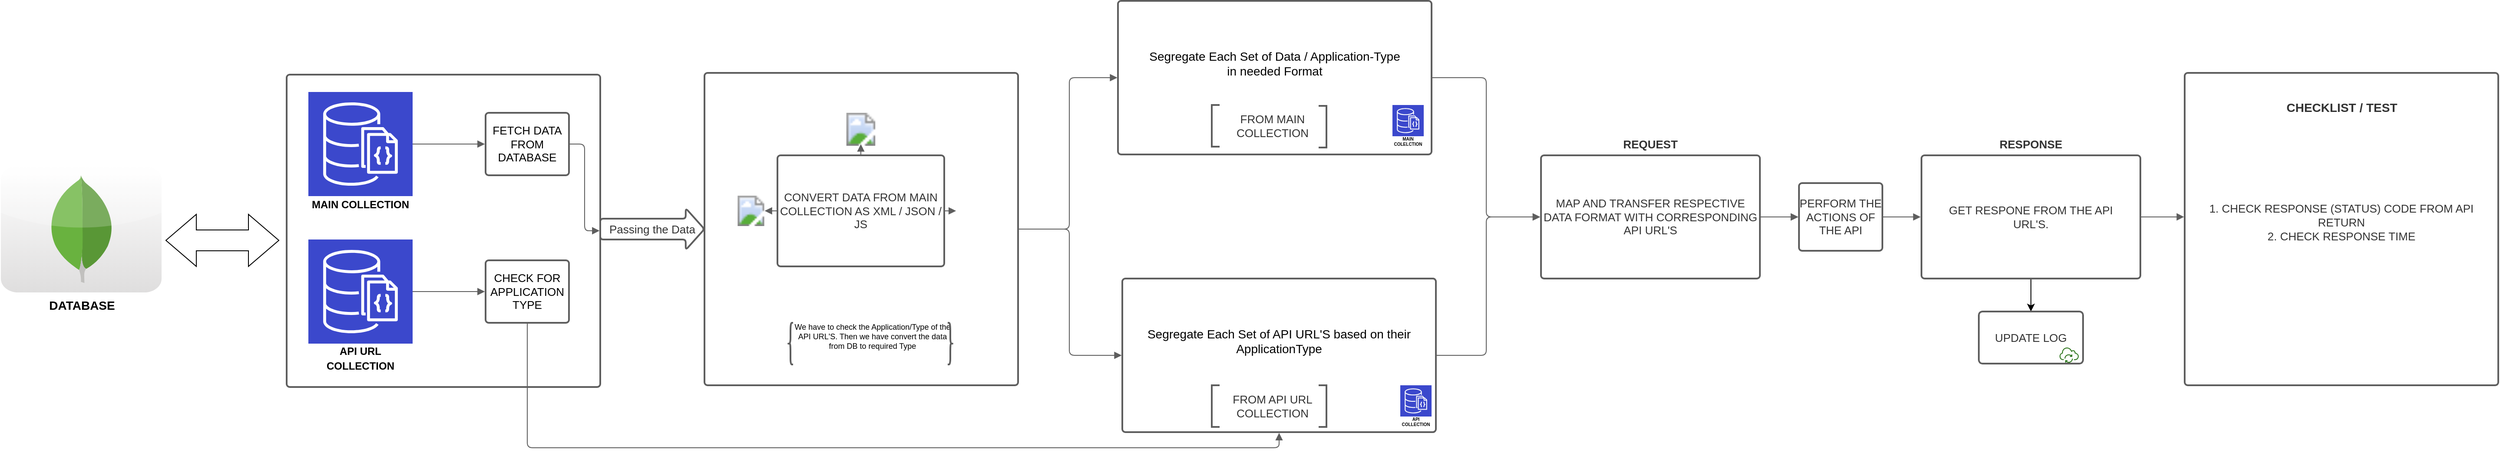 <mxfile version="13.9.3" type="github">
  <diagram id="Ca3qFjEWccOTUX_GJ6TU" name="Page-1">
    <mxGraphModel dx="5804" dy="1763" grid="1" gridSize="10" guides="1" tooltips="1" connect="1" arrows="1" fold="1" page="1" pageScale="1" pageWidth="827" pageHeight="1169" math="0" shadow="0">
      <root>
        <mxCell id="0" />
        <mxCell id="1" parent="0" />
        <UserObject label="REQUEST" lucidchartObjectId="zR-M691XhZlv" id="4iIl--aW3Kxm2YLaarUe-386">
          <mxCell style="html=1;overflow=block;whiteSpace=wrap;strokeColor=none;fillColor=none;whiteSpace=wrap;fontSize=13;fontColor=#333333;fontStyle=1;spacing=0;strokeOpacity=100;rounded=1;absoluteArcSize=1;arcSize=7;strokeWidth=2;" parent="1" vertex="1" zOrder="0">
            <mxGeometry x="487" y="374" width="144" height="36" as="geometry" />
          </mxCell>
        </UserObject>
        <UserObject label="&lt;font style=&quot;font-size: 12px&quot;&gt;MAIN COLLECTION&lt;/font&gt;" lucidchartObjectId="Q.YMlGvrfznx" id="4iIl--aW3Kxm2YLaarUe-387">
          <mxCell style="html=1;overflow=block;whiteSpace=wrap;shape=mxgraph.aws4.resourceIcon;resIcon=mxgraph.aws4.documentdb_with_mongodb_compatibility;verticalLabelPosition=bottom;align=center;verticalAlign=top;strokeColor=#ffffff;whiteSpace=wrap;fontSize=15;fontColor=#000000;fontStyle=1;spacing=0;strokeOpacity=100;rounded=1;absoluteArcSize=1;arcSize=7;fillColor=#3b48cc;strokeWidth=2;" parent="1" vertex="1" zOrder="1">
            <mxGeometry x="-986" y="332" width="120" height="120" as="geometry" />
          </mxCell>
        </UserObject>
        <UserObject label="" lucidchartObjectId="tnZMXTh0txy4" id="4iIl--aW3Kxm2YLaarUe-388">
          <mxCell style="html=1;jettySize=18;whiteSpace=wrap;fontSize=11;strokeColor=#5E5E5E;rounded=1;arcSize=12;edgeStyle=orthogonalEdgeStyle;startArrow=none;;endArrow=block;endFill=1;;exitX=1;exitY=0.5;exitPerimeter=0;entryX=-0.009;entryY=0.5;entryPerimeter=0;" parent="1" source="4iIl--aW3Kxm2YLaarUe-387" target="4iIl--aW3Kxm2YLaarUe-389" edge="1">
            <mxGeometry width="100" height="100" relative="1" as="geometry">
              <Array as="points" />
            </mxGeometry>
          </mxCell>
        </UserObject>
        <UserObject label="FETCH DATA FROM DATABASE" lucidchartObjectId="upZMdfviS44m" id="4iIl--aW3Kxm2YLaarUe-389">
          <mxCell style="html=1;overflow=block;whiteSpace=wrap;;whiteSpace=wrap;fontSize=13;fontColor=#000000;spacing=7;strokeColor=#5e5e5e;strokeOpacity=100;rounded=1;absoluteArcSize=1;arcSize=7;strokeWidth=2;" parent="1" vertex="1" zOrder="3">
            <mxGeometry x="-782" y="356" width="96" height="72" as="geometry" />
          </mxCell>
        </UserObject>
        <UserObject label="" lucidchartObjectId="xuZM8lFK8NhB" id="4iIl--aW3Kxm2YLaarUe-390">
          <mxCell style="html=1;overflow=block;whiteSpace=wrap;;whiteSpace=wrap;fontSize=11;spacing=3;strokeColor=#5e5e5e;strokeOpacity=100;fillOpacity=0;rounded=1;absoluteArcSize=1;arcSize=7;fillColor=#000000;strokeWidth=2;" parent="1" vertex="1" zOrder="4">
            <mxGeometry x="-1011" y="312" width="361" height="360" as="geometry" />
          </mxCell>
        </UserObject>
        <UserObject label="" lucidchartObjectId="_wZMxu1qryZq" id="4iIl--aW3Kxm2YLaarUe-391">
          <mxCell style="html=1;overflow=block;whiteSpace=wrap;;whiteSpace=wrap;fontSize=11;spacing=3;strokeColor=#5e5e5e;strokeOpacity=100;fillOpacity=0;rounded=1;absoluteArcSize=1;arcSize=7;fillColor=#000000;strokeWidth=2;" parent="1" vertex="1" zOrder="5">
            <mxGeometry x="-530" y="310" width="361" height="360" as="geometry" />
          </mxCell>
        </UserObject>
        <mxCell id="4iIl--aW3Kxm2YLaarUe-392" value="Passing the Data" style="shape=singleArrow;arrowWidth=0.5;arrowSize=0.18;whiteSpace=wrap;fontSize=13;fontColor=#333333;spacing=3;strokeColor=#5e5e5e;strokeOpacity=100;rounded=1;absoluteArcSize=1;arcSize=7;strokeWidth=2;html=1;" parent="1" vertex="1" zOrder="6">
          <mxGeometry x="-650" y="466" width="120" height="48" as="geometry" />
        </mxCell>
        <UserObject label="CONVERT DATA FROM MAIN COLLECTION AS XML / JSON / JS" lucidchartObjectId="ABZM8dNAdG1I" id="4iIl--aW3Kxm2YLaarUe-393">
          <mxCell style="html=1;overflow=block;whiteSpace=wrap;;whiteSpace=wrap;fontSize=13;fontColor=#333333;spacing=7;strokeColor=#5e5e5e;strokeOpacity=100;rounded=1;absoluteArcSize=1;arcSize=7;strokeWidth=2;" parent="1" vertex="1" zOrder="7">
            <mxGeometry x="-446" y="405" width="192" height="128" as="geometry" />
          </mxCell>
        </UserObject>
        <UserObject label="&lt;font style=&quot;font-size: 12px&quot;&gt;API URL COLLECTION&lt;/font&gt;" lucidchartObjectId="zE9MGP5gBMmx" id="4iIl--aW3Kxm2YLaarUe-395">
          <mxCell style="html=1;overflow=block;whiteSpace=wrap;shape=mxgraph.aws4.resourceIcon;resIcon=mxgraph.aws4.documentdb_with_mongodb_compatibility;verticalLabelPosition=bottom;align=center;verticalAlign=top;strokeColor=#ffffff;whiteSpace=wrap;fontSize=14;fontColor=#000000;fontStyle=1;spacing=0;strokeOpacity=100;rounded=1;absoluteArcSize=1;arcSize=7;fillColor=#3b48cc;strokeWidth=2;" parent="1" vertex="1" zOrder="9">
            <mxGeometry x="-986" y="502" width="120" height="120" as="geometry" />
          </mxCell>
        </UserObject>
        <UserObject label="" lucidchartObjectId="zE9Mcs0Aj6xZ" id="4iIl--aW3Kxm2YLaarUe-396">
          <mxCell style="html=1;jettySize=18;whiteSpace=wrap;fontSize=11;strokeColor=#5E5E5E;rounded=1;arcSize=12;edgeStyle=orthogonalEdgeStyle;startArrow=none;;endArrow=block;endFill=1;;exitX=1;exitY=0.5;exitPerimeter=0;entryX=-0.009;entryY=0.5;entryPerimeter=0;" parent="1" source="4iIl--aW3Kxm2YLaarUe-395" target="4iIl--aW3Kxm2YLaarUe-397" edge="1">
            <mxGeometry width="100" height="100" relative="1" as="geometry">
              <Array as="points" />
            </mxGeometry>
          </mxCell>
        </UserObject>
        <UserObject label="CHECK FOR&#xa;APPLICATION&#xa;TYPE" lucidchartObjectId="zE9MkwPYH4aR" id="4iIl--aW3Kxm2YLaarUe-397">
          <mxCell style="html=1;overflow=block;whiteSpace=wrap;;whiteSpace=wrap;fontSize=13;fontColor=#000000;spacing=7;strokeColor=#5e5e5e;strokeOpacity=100;rounded=1;absoluteArcSize=1;arcSize=7;strokeWidth=2;" parent="1" vertex="1" zOrder="11">
            <mxGeometry x="-782" y="526" width="96" height="72" as="geometry" />
          </mxCell>
        </UserObject>
        <UserObject label="" lucidchartObjectId="VT9MoA~vaHg0" id="4iIl--aW3Kxm2YLaarUe-398">
          <mxCell style="html=1;overflow=block;whiteSpace=wrap;shape=image;whiteSpace=wrap;fontSize=11;spacing=0;strokeColor=none;strokeOpacity=100;strokeWidth=0;image=https://images.lucid.app/images/a920c7b7-cfdd-4c96-8914-b529c0d227d0/content;" parent="1" vertex="1" zOrder="12">
            <mxGeometry x="-369" y="356" width="38" height="38" as="geometry" />
          </mxCell>
        </UserObject>
        <UserObject label="" lucidchartObjectId="lX9MW.nm.JAK" id="4iIl--aW3Kxm2YLaarUe-399">
          <mxCell style="html=1;overflow=block;whiteSpace=wrap;shape=image;whiteSpace=wrap;fontSize=11;spacing=0;strokeColor=none;strokeOpacity=100;strokeWidth=0;image=https://images.lucid.app/images/b2440e49-6483-4f7d-8471-f6258f256461/content;" parent="1" vertex="1" zOrder="13">
            <mxGeometry x="-494" y="451.5" width="35" height="35" as="geometry" />
          </mxCell>
        </UserObject>
        <mxCell id="4iIl--aW3Kxm2YLaarUe-400" value="" style="strokeColor=none;fillColor=none;whiteSpace=wrap;fontSize=11;spacing=3;strokeOpacity=100;rounded=1;absoluteArcSize=1;arcSize=7;strokeWidth=2;html=1;" parent="1" vertex="1" zOrder="14">
          <mxGeometry x="-494" y="598" width="66" height="48" as="geometry" />
        </mxCell>
        <mxCell id="4iIl--aW3Kxm2YLaarUe-401" value="" style="shape=curlyBracket;rounded=1;whiteSpace=wrap;fontSize=11;spacing=3;strokeColor=#5e5e5e;strokeOpacity=100;strokeWidth=2;" parent="4iIl--aW3Kxm2YLaarUe-400" vertex="1">
          <mxGeometry x="60" width="6" height="48" as="geometry" />
        </mxCell>
        <mxCell id="4iIl--aW3Kxm2YLaarUe-402" value="" style="strokeColor=none;fillColor=none;whiteSpace=wrap;fontSize=11;spacing=3;strokeOpacity=100;rounded=1;absoluteArcSize=1;arcSize=7;strokeWidth=2;" parent="4iIl--aW3Kxm2YLaarUe-400" vertex="1">
          <mxGeometry width="60" height="48" as="geometry" />
        </mxCell>
        <UserObject label="We have to check the Application/Type of the API URL&#39;S. Then we have convert the data from DB to required Type" lucidchartObjectId="n29MuAYV6ltE" id="4iIl--aW3Kxm2YLaarUe-403">
          <mxCell style="html=1;overflow=block;whiteSpace=wrap;;whiteSpace=wrap;fontSize=9;spacing=3;verticalAlign=top;strokeColor=none;fillOpacity=0;fillColor=#ffffff;strokeWidth=0;" parent="1" vertex="1" zOrder="15">
            <mxGeometry x="-428" y="598" width="183" height="74" as="geometry" />
          </mxCell>
        </UserObject>
        <mxCell id="4iIl--aW3Kxm2YLaarUe-404" value="" style="strokeColor=none;fillColor=none;whiteSpace=wrap;fontSize=11;spacing=3;strokeOpacity=100;rounded=1;absoluteArcSize=1;arcSize=7;strokeWidth=2;html=1;" parent="1" vertex="1" zOrder="16">
          <mxGeometry x="-250" y="598" width="40" height="48" as="geometry" />
        </mxCell>
        <mxCell id="4iIl--aW3Kxm2YLaarUe-405" value="" style="shape=curlyBracket;rounded=1;flipH=1;whiteSpace=wrap;fontSize=11;spacing=3;strokeColor=#5e5e5e;strokeOpacity=100;strokeWidth=2;" parent="4iIl--aW3Kxm2YLaarUe-404" vertex="1">
          <mxGeometry width="6" height="48" as="geometry" />
        </mxCell>
        <mxCell id="4iIl--aW3Kxm2YLaarUe-406" value="" style="strokeColor=none;fillColor=none;whiteSpace=wrap;fontSize=11;spacing=3;strokeOpacity=100;rounded=1;absoluteArcSize=1;arcSize=7;strokeWidth=2;" parent="4iIl--aW3Kxm2YLaarUe-404" vertex="1">
          <mxGeometry x="6" width="34" height="48" as="geometry" />
        </mxCell>
        <UserObject label="" lucidchartObjectId="ka-MvZKsQXK-" id="4iIl--aW3Kxm2YLaarUe-407">
          <mxCell style="html=1;jettySize=18;whiteSpace=wrap;fontSize=11;strokeColor=#5E5E5E;rounded=1;arcSize=12;edgeStyle=orthogonalEdgeStyle;startArrow=none;;endArrow=block;endFill=1;;exitX=1.009;exitY=0.5;exitPerimeter=0;entryX=-0.007;entryY=0.539;entryPerimeter=0;" parent="1" source="4iIl--aW3Kxm2YLaarUe-389" target="4iIl--aW3Kxm2YLaarUe-392" edge="1">
            <mxGeometry width="100" height="100" relative="1" as="geometry">
              <Array as="points" />
            </mxGeometry>
          </mxCell>
        </UserObject>
        <UserObject label="Segregate  Each Set of Data / Application-Type&#xa;in needed Format&#xa;&#xa;" lucidchartObjectId="gb-MUFerTY7E" id="4iIl--aW3Kxm2YLaarUe-408">
          <mxCell style="html=1;overflow=block;whiteSpace=wrap;;whiteSpace=wrap;fontSize=14;fontColor=#000000;spacing=3;strokeColor=#5e5e5e;strokeOpacity=100;fillOpacity=0;rounded=1;absoluteArcSize=1;arcSize=7;fillColor=#000000;strokeWidth=2;" parent="1" vertex="1" zOrder="18">
            <mxGeometry x="-54" y="227" width="361" height="177" as="geometry" />
          </mxCell>
        </UserObject>
        <UserObject label="" lucidchartObjectId="fd-M.vrRO~.~" id="4iIl--aW3Kxm2YLaarUe-409">
          <mxCell style="html=1;jettySize=18;whiteSpace=wrap;fontSize=11;strokeColor=#5E5E5E;rounded=1;arcSize=12;edgeStyle=orthogonalEdgeStyle;startArrow=none;;endArrow=block;endFill=1;;exitX=0.5;exitY=-0.007;exitPerimeter=0;entryX=0.5;entryY=0.95;entryPerimeter=0;" parent="1" source="4iIl--aW3Kxm2YLaarUe-393" target="4iIl--aW3Kxm2YLaarUe-398" edge="1">
            <mxGeometry width="100" height="100" relative="1" as="geometry">
              <Array as="points" />
            </mxGeometry>
          </mxCell>
        </UserObject>
        <UserObject label="" lucidchartObjectId="te-MWuV4mNrl" id="4iIl--aW3Kxm2YLaarUe-410">
          <mxCell style="html=1;jettySize=18;whiteSpace=wrap;fontSize=11;strokeColor=#5E5E5E;rounded=1;arcSize=12;edgeStyle=orthogonalEdgeStyle;startArrow=none;;endArrow=block;endFill=1;;exitX=1.005;exitY=0.5;exitPerimeter=0;entryX=0.164;entryY=0.5;entryPerimeter=0;" parent="1" source="4iIl--aW3Kxm2YLaarUe-393" edge="1">
            <mxGeometry width="100" height="100" relative="1" as="geometry">
              <Array as="points" />
              <mxPoint x="-240.424" y="469" as="targetPoint" />
            </mxGeometry>
          </mxCell>
        </UserObject>
        <UserObject label="" lucidchartObjectId="Se-M1yLhoTUI" id="4iIl--aW3Kxm2YLaarUe-411">
          <mxCell style="html=1;jettySize=18;whiteSpace=wrap;fontSize=11;strokeColor=#5E5E5E;rounded=1;arcSize=12;edgeStyle=orthogonalEdgeStyle;startArrow=none;;endArrow=block;endFill=1;;exitX=-0.005;exitY=0.5;exitPerimeter=0;entryX=0.95;entryY=0.502;entryPerimeter=0;" parent="1" source="4iIl--aW3Kxm2YLaarUe-393" target="4iIl--aW3Kxm2YLaarUe-399" edge="1">
            <mxGeometry width="100" height="100" relative="1" as="geometry">
              <Array as="points" />
            </mxGeometry>
          </mxCell>
        </UserObject>
        <UserObject label="" lucidchartObjectId="5h-MJjJFaAWl" id="4iIl--aW3Kxm2YLaarUe-412">
          <mxCell style="html=1;jettySize=18;whiteSpace=wrap;fontSize=11;strokeColor=#5E5E5E;rounded=1;arcSize=12;edgeStyle=orthogonalEdgeStyle;startArrow=none;;endArrow=block;endFill=1;;exitX=1.002;exitY=0.5;exitPerimeter=0;entryX=-0.002;entryY=0.5;entryPerimeter=0;" parent="1" source="4iIl--aW3Kxm2YLaarUe-391" target="4iIl--aW3Kxm2YLaarUe-408" edge="1">
            <mxGeometry width="100" height="100" relative="1" as="geometry">
              <Array as="points">
                <mxPoint x="-110" y="490" />
                <mxPoint x="-110" y="316" />
              </Array>
            </mxGeometry>
          </mxCell>
        </UserObject>
        <mxCell id="4iIl--aW3Kxm2YLaarUe-413" value="FROM MAIN COLLECTION" style="group;spacingLeft=8;align=center;spacing=0;strokeColor=none;whiteSpace=wrap;fontSize=13;fontColor=#333333;strokeOpacity=100;fillOpacity=0;rounded=1;absoluteArcSize=1;arcSize=7;fillColor=#ffffff;strokeWidth=2;verticalAlign=middle;html=1;" parent="1" vertex="1" zOrder="24">
          <mxGeometry x="54" y="347" width="132" height="48" as="geometry" />
        </mxCell>
        <mxCell id="4iIl--aW3Kxm2YLaarUe-414" value="" style="shape=partialRectangle;right=0;fillColor=none;whiteSpace=wrap;fontSize=13;fontColor=#333333;strokeColor=#5e5e5e;strokeWidth=2;" parent="4iIl--aW3Kxm2YLaarUe-413" vertex="1">
          <mxGeometry width="8" height="48" relative="1" as="geometry" />
        </mxCell>
        <mxCell id="4iIl--aW3Kxm2YLaarUe-415" value="" style="group;spacingLeft=8;align=left;spacing=0;strokeColor=none;whiteSpace=wrap;fontSize=11;strokeOpacity=100;fillOpacity=0;rounded=1;absoluteArcSize=1;arcSize=7;rotation=180;fillColor=#ffffff;strokeWidth=2;verticalAlign=middle;html=1;" parent="1" vertex="1" zOrder="25">
          <mxGeometry x="107" y="348" width="79" height="48" as="geometry" />
        </mxCell>
        <mxCell id="4iIl--aW3Kxm2YLaarUe-416" value="" style="shape=partialRectangle;right=0;fillColor=none;whiteSpace=wrap;fontSize=11;strokeColor=#5e5e5e;rotation=180;strokeWidth=2;" parent="4iIl--aW3Kxm2YLaarUe-415" vertex="1">
          <mxGeometry width="8" height="48" relative="1" as="geometry" />
        </mxCell>
        <UserObject label="" lucidchartObjectId="kn-M2MogpU4e" id="4iIl--aW3Kxm2YLaarUe-417">
          <mxCell style="html=1;jettySize=18;whiteSpace=wrap;fontSize=11;strokeColor=#5E5E5E;rounded=1;arcSize=12;edgeStyle=orthogonalEdgeStyle;startArrow=none;;endArrow=block;endFill=1;;exitX=1.002;exitY=0.5;exitPerimeter=0;entryX=-0.002;entryY=0.5;entryPerimeter=0;" parent="1" source="4iIl--aW3Kxm2YLaarUe-391" target="4iIl--aW3Kxm2YLaarUe-418" edge="1">
            <mxGeometry width="100" height="100" relative="1" as="geometry">
              <Array as="points">
                <mxPoint x="-110" y="490" />
                <mxPoint x="-110" y="636" />
              </Array>
            </mxGeometry>
          </mxCell>
        </UserObject>
        <UserObject label="Segregate  Each Set of API URL&#39;S based on their ApplicationType&#xa;&#xa;" lucidchartObjectId="Yo-M0~90Rl_z" id="4iIl--aW3Kxm2YLaarUe-418">
          <mxCell style="html=1;overflow=block;whiteSpace=wrap;;whiteSpace=wrap;fontSize=14;fontColor=#000000;spacing=3;strokeColor=#5e5e5e;strokeOpacity=100;fillOpacity=0;rounded=1;absoluteArcSize=1;arcSize=7;fillColor=#000000;strokeWidth=2;" parent="1" vertex="1" zOrder="27">
            <mxGeometry x="-49" y="547" width="361" height="177" as="geometry" />
          </mxCell>
        </UserObject>
        <UserObject label="" lucidchartObjectId="St-MKID.UcJk" id="4iIl--aW3Kxm2YLaarUe-419">
          <mxCell style="html=1;jettySize=18;whiteSpace=wrap;fontSize=11;strokeColor=#5E5E5E;rounded=1;arcSize=12;edgeStyle=orthogonalEdgeStyle;startArrow=none;;endArrow=block;endFill=1;;exitX=0.5;exitY=1.013;exitPerimeter=0;entryX=0.5;entryY=1.005;entryPerimeter=0;" parent="1" source="4iIl--aW3Kxm2YLaarUe-397" target="4iIl--aW3Kxm2YLaarUe-418" edge="1">
            <mxGeometry width="100" height="100" relative="1" as="geometry">
              <Array as="points" />
            </mxGeometry>
          </mxCell>
        </UserObject>
        <mxCell id="4iIl--aW3Kxm2YLaarUe-420" value="FROM API URL COLLECTION" style="group;spacingLeft=8;align=center;spacing=0;strokeColor=none;whiteSpace=wrap;fontSize=13;fontColor=#333333;verticalAlign=middle;strokeOpacity=100;fillOpacity=0;rounded=1;absoluteArcSize=1;arcSize=7;fillColor=#ffffff;strokeWidth=2;html=1;" parent="1" vertex="1" zOrder="29">
          <mxGeometry x="54" y="670" width="132" height="48" as="geometry" />
        </mxCell>
        <mxCell id="4iIl--aW3Kxm2YLaarUe-421" value="" style="shape=partialRectangle;right=0;fillColor=none;whiteSpace=wrap;fontSize=13;fontColor=#333333;align=center;verticalAlign=middle;strokeColor=#5e5e5e;strokeWidth=2;" parent="4iIl--aW3Kxm2YLaarUe-420" vertex="1">
          <mxGeometry width="8" height="48" relative="1" as="geometry" />
        </mxCell>
        <mxCell id="4iIl--aW3Kxm2YLaarUe-422" value="" style="group;spacingLeft=8;align=left;spacing=0;strokeColor=none;whiteSpace=wrap;fontSize=11;strokeOpacity=100;fillOpacity=0;rounded=1;absoluteArcSize=1;arcSize=7;rotation=180;fillColor=#ffffff;strokeWidth=2;verticalAlign=middle;html=1;" parent="1" vertex="1" zOrder="30">
          <mxGeometry x="107" y="670" width="79" height="48" as="geometry" />
        </mxCell>
        <mxCell id="4iIl--aW3Kxm2YLaarUe-423" value="" style="shape=partialRectangle;right=0;fillColor=none;whiteSpace=wrap;fontSize=11;strokeColor=#5e5e5e;rotation=180;strokeWidth=2;" parent="4iIl--aW3Kxm2YLaarUe-422" vertex="1">
          <mxGeometry width="8" height="48" relative="1" as="geometry" />
        </mxCell>
        <UserObject label="MAP AND TRANSFER RESPECTIVE&#xa;DATA FORMAT WITH CORRESPONDING API URL&#39;S" lucidchartObjectId="Aw-MbT60HWWR" id="4iIl--aW3Kxm2YLaarUe-424">
          <mxCell style="html=1;overflow=block;whiteSpace=wrap;;whiteSpace=wrap;fontSize=13;fontColor=#333333;spacing=7;strokeColor=#5e5e5e;strokeOpacity=100;rounded=1;absoluteArcSize=1;arcSize=7;strokeWidth=2;" parent="1" vertex="1" zOrder="31">
            <mxGeometry x="433" y="405" width="252" height="142" as="geometry" />
          </mxCell>
        </UserObject>
        <UserObject label="" lucidchartObjectId="Yw-MpNe.6cj0" id="4iIl--aW3Kxm2YLaarUe-425">
          <mxCell style="html=1;jettySize=18;whiteSpace=wrap;fontSize=11;strokeColor=#5E5E5E;rounded=1;arcSize=12;edgeStyle=orthogonalEdgeStyle;startArrow=none;;endArrow=block;endFill=1;;exitX=1.002;exitY=0.5;exitPerimeter=0;entryX=-0.004;entryY=0.5;entryPerimeter=0;" parent="1" source="4iIl--aW3Kxm2YLaarUe-408" target="4iIl--aW3Kxm2YLaarUe-424" edge="1">
            <mxGeometry width="100" height="100" relative="1" as="geometry">
              <Array as="points" />
            </mxGeometry>
          </mxCell>
        </UserObject>
        <UserObject label="" lucidchartObjectId="4w-MnL9C1G.p" id="4iIl--aW3Kxm2YLaarUe-426">
          <mxCell style="html=1;jettySize=18;whiteSpace=wrap;fontSize=11;strokeColor=#5E5E5E;rounded=1;arcSize=12;edgeStyle=orthogonalEdgeStyle;startArrow=none;;endArrow=block;endFill=1;;exitX=1.002;exitY=0.5;exitPerimeter=0;entryX=-0.004;entryY=0.5;entryPerimeter=0;" parent="1" source="4iIl--aW3Kxm2YLaarUe-418" target="4iIl--aW3Kxm2YLaarUe-424" edge="1">
            <mxGeometry width="100" height="100" relative="1" as="geometry">
              <Array as="points">
                <mxPoint x="370" y="635" />
                <mxPoint x="370" y="476" />
              </Array>
            </mxGeometry>
          </mxCell>
        </UserObject>
        <UserObject label="" lucidchartObjectId="VT-M5Ml1E-9u" id="4iIl--aW3Kxm2YLaarUe-427">
          <mxCell style="html=1;jettySize=18;whiteSpace=wrap;fontSize=11;strokeColor=#5E5E5E;rounded=1;arcSize=12;edgeStyle=orthogonalEdgeStyle;startArrow=none;;endArrow=block;endFill=1;;exitX=1.004;exitY=0.5;exitPerimeter=0;entryX=-0.009;entryY=0.5;entryPerimeter=0;" parent="1" source="4iIl--aW3Kxm2YLaarUe-424" target="4iIl--aW3Kxm2YLaarUe-428" edge="1">
            <mxGeometry width="100" height="100" relative="1" as="geometry">
              <Array as="points" />
            </mxGeometry>
          </mxCell>
        </UserObject>
        <UserObject label="PERFORM THE ACTIONS OF THE API " lucidchartObjectId="3T-M8y_UdcLP" id="4iIl--aW3Kxm2YLaarUe-428">
          <mxCell style="html=1;overflow=block;whiteSpace=wrap;;whiteSpace=wrap;fontSize=13;fontColor=#333333;spacing=7;strokeColor=#5E5E5E;rounded=1;absoluteArcSize=1;arcSize=7;strokeWidth=2;" parent="1" vertex="1" zOrder="35">
            <mxGeometry x="730" y="437" width="96" height="78" as="geometry" />
          </mxCell>
        </UserObject>
        <mxCell id="b4A4Avpja0QOO9Grt9ob-14" value="" style="edgeStyle=orthogonalEdgeStyle;rounded=0;orthogonalLoop=1;jettySize=auto;html=1;" edge="1" parent="1" source="4iIl--aW3Kxm2YLaarUe-429" target="b4A4Avpja0QOO9Grt9ob-13">
          <mxGeometry relative="1" as="geometry" />
        </mxCell>
        <UserObject label="GET RESPONE FROM THE API&#xa;URL&#39;S." lucidchartObjectId="PU-Mf2I44WwS" id="4iIl--aW3Kxm2YLaarUe-429">
          <mxCell style="html=1;overflow=block;whiteSpace=wrap;;whiteSpace=wrap;fontSize=13;fontColor=#333333;spacing=7;strokeColor=#5e5e5e;strokeOpacity=100;rounded=1;absoluteArcSize=1;arcSize=7;strokeWidth=2;" parent="1" vertex="1" zOrder="36">
            <mxGeometry x="871" y="405" width="252" height="142" as="geometry" />
          </mxCell>
        </UserObject>
        <UserObject label="" lucidchartObjectId="JV-M.SvBGPh0" id="4iIl--aW3Kxm2YLaarUe-430">
          <mxCell style="html=1;jettySize=18;whiteSpace=wrap;fontSize=11;strokeColor=#5E5E5E;rounded=1;arcSize=12;edgeStyle=orthogonalEdgeStyle;startArrow=none;;endArrow=block;endFill=1;;" parent="1" edge="1">
            <mxGeometry width="100" height="100" relative="1" as="geometry">
              <Array as="points" />
              <mxPoint x="686" y="476" as="sourcePoint" />
              <mxPoint x="729" y="476" as="targetPoint" />
            </mxGeometry>
          </mxCell>
        </UserObject>
        <UserObject label="" lucidchartObjectId=".W-MXJprKFS." id="4iIl--aW3Kxm2YLaarUe-431">
          <mxCell style="html=1;jettySize=18;whiteSpace=wrap;fontSize=11;strokeColor=#5E5E5E;rounded=1;arcSize=12;edgeStyle=orthogonalEdgeStyle;startArrow=none;;endArrow=block;endFill=1;;exitX=1.009;exitY=0.5;exitPerimeter=0;entryX=-0.004;entryY=0.5;entryPerimeter=0;" parent="1" source="4iIl--aW3Kxm2YLaarUe-428" target="4iIl--aW3Kxm2YLaarUe-429" edge="1">
            <mxGeometry width="100" height="100" relative="1" as="geometry">
              <Array as="points" />
            </mxGeometry>
          </mxCell>
        </UserObject>
        <UserObject label="RESPONSE" lucidchartObjectId="-Y-M5e90RVFS" id="4iIl--aW3Kxm2YLaarUe-432">
          <mxCell style="html=1;overflow=block;whiteSpace=wrap;strokeColor=none;fillColor=none;whiteSpace=wrap;fontSize=13;fontColor=#333333;fontStyle=1;spacing=0;strokeOpacity=100;rounded=1;absoluteArcSize=1;arcSize=7;strokeWidth=2;" parent="1" vertex="1" zOrder="40">
            <mxGeometry x="925" y="374" width="144" height="36" as="geometry" />
          </mxCell>
        </UserObject>
        <UserObject label="1. CHECK RESPONSE (STATUS) CODE FROM API RETURN&#xa;2. CHECK RESPONSE TIME&#xa;" lucidchartObjectId=".y_MP-dcg7dd" id="4iIl--aW3Kxm2YLaarUe-433">
          <mxCell style="html=1;overflow=block;whiteSpace=wrap;;whiteSpace=wrap;fontSize=13;fontColor=#333333;spacing=3;strokeColor=#5e5e5e;strokeOpacity=100;fillOpacity=0;rounded=1;absoluteArcSize=1;arcSize=7;fillColor=#000000;strokeWidth=2;" parent="1" vertex="1" zOrder="41">
            <mxGeometry x="1174" y="310" width="361" height="360" as="geometry" />
          </mxCell>
        </UserObject>
        <UserObject label="" lucidchartObjectId=".z_My.yaata0" id="4iIl--aW3Kxm2YLaarUe-434">
          <mxCell style="html=1;jettySize=18;whiteSpace=wrap;fontSize=11;strokeColor=#5E5E5E;rounded=1;arcSize=12;edgeStyle=orthogonalEdgeStyle;startArrow=none;;endArrow=block;endFill=1;;exitX=1.004;exitY=0.5;exitPerimeter=0;entryX=-0.002;entryY=0.461;entryPerimeter=0;" parent="1" source="4iIl--aW3Kxm2YLaarUe-429" target="4iIl--aW3Kxm2YLaarUe-433" edge="1">
            <mxGeometry width="100" height="100" relative="1" as="geometry">
              <Array as="points" />
            </mxGeometry>
          </mxCell>
        </UserObject>
        <UserObject label="CHECKLIST / TEST" lucidchartObjectId="xD_MZKoS26Ln" id="4iIl--aW3Kxm2YLaarUe-435">
          <mxCell style="html=1;overflow=block;whiteSpace=wrap;strokeColor=none;fillColor=none;whiteSpace=wrap;fontSize=14;fontColor=#333333;fontStyle=1;spacing=0;strokeOpacity=100;rounded=1;absoluteArcSize=1;arcSize=7;strokeWidth=2;" parent="1" vertex="1" zOrder="43">
            <mxGeometry x="1283" y="332" width="144" height="36" as="geometry" />
          </mxCell>
        </UserObject>
        <UserObject label="MAIN COLELCTION" lucidchartObjectId=".9_MZ~g2BQ8r" id="4iIl--aW3Kxm2YLaarUe-436">
          <mxCell style="html=1;overflow=block;whiteSpace=wrap;shape=mxgraph.aws4.resourceIcon;resIcon=mxgraph.aws4.documentdb_with_mongodb_compatibility;verticalLabelPosition=bottom;align=center;verticalAlign=top;strokeColor=#ffffff;whiteSpace=wrap;fontSize=5;fontColor=#000000;fontStyle=1;spacing=0;strokeOpacity=100;rounded=1;absoluteArcSize=1;arcSize=7;fillColor=#3b48cc;strokeWidth=2;" parent="1" vertex="1" zOrder="44">
            <mxGeometry x="262" y="347" width="36" height="36" as="geometry" />
          </mxCell>
        </UserObject>
        <UserObject label="API COLLECTION" lucidchartObjectId="Y-_MG_eussvM" id="4iIl--aW3Kxm2YLaarUe-437">
          <mxCell style="html=1;overflow=block;whiteSpace=wrap;shape=mxgraph.aws4.resourceIcon;resIcon=mxgraph.aws4.documentdb_with_mongodb_compatibility;verticalLabelPosition=bottom;align=center;verticalAlign=top;strokeColor=#ffffff;whiteSpace=wrap;fontSize=5;fontColor=#000000;fontStyle=1;spacing=0;strokeOpacity=100;rounded=1;absoluteArcSize=1;arcSize=7;fillColor=#3b48cc;strokeWidth=2;" parent="1" vertex="1" zOrder="45">
            <mxGeometry x="271" y="670" width="36" height="36" as="geometry" />
          </mxCell>
        </UserObject>
        <UserObject label="" lucidchartObjectId="o~_M.q~rCnKZ" id="4iIl--aW3Kxm2YLaarUe-438">
          <mxCell style="html=1;overflow=block;whiteSpace=wrap;shape=image;whiteSpace=wrap;fontSize=11;spacing=3;strokeColor=none;strokeOpacity=100;strokeWidth=0;" parent="1" vertex="1" zOrder="46">
            <mxGeometry x="1082" y="514" width="32" height="32" as="geometry" />
          </mxCell>
        </UserObject>
        <UserObject label="" lucidchartObjectId="v~_Ma4q5iS8m" id="4iIl--aW3Kxm2YLaarUe-439">
          <mxCell style="html=1;overflow=block;whiteSpace=wrap;shape=image;whiteSpace=wrap;fontSize=11;spacing=3;strokeColor=none;strokeOpacity=100;strokeWidth=0;" parent="1" vertex="1" zOrder="47">
            <mxGeometry x="655" y="515" width="22" height="29" as="geometry" />
          </mxCell>
        </UserObject>
        <UserObject label="" lucidchartObjectId="xd.Mx0mA.RFu" id="4iIl--aW3Kxm2YLaarUe-440">
          <mxCell style="html=1;overflow=block;whiteSpace=wrap;shape=image;whiteSpace=wrap;fontSize=11;spacing=3;strokeColor=none;strokeOpacity=100;strokeWidth=0;" parent="1" vertex="1" zOrder="48">
            <mxGeometry x="1486" y="320" width="36" height="36" as="geometry" />
          </mxCell>
        </UserObject>
        <mxCell id="4iIl--aW3Kxm2YLaarUe-442" value="" style="shape=image;html=1;verticalAlign=top;verticalLabelPosition=bottom;labelBackgroundColor=#ffffff;imageAspect=0;aspect=fixed;image=https://cdn3.iconfinder.com/data/icons/document-file-formats-2/512/22-128.png" parent="1" vertex="1">
          <mxGeometry x="-245" y="446.5" width="40" height="40" as="geometry" />
        </mxCell>
        <mxCell id="b4A4Avpja0QOO9Grt9ob-3" value="&lt;font style=&quot;font-size: 14px&quot;&gt;&lt;b&gt;DATABASE&lt;/b&gt;&lt;/font&gt;" style="dashed=0;outlineConnect=0;html=1;align=center;labelPosition=center;verticalLabelPosition=bottom;verticalAlign=top;shape=mxgraph.webicons.mongodb;gradientColor=#DFDEDE" vertex="1" parent="1">
          <mxGeometry x="-1340" y="417" width="185" height="146" as="geometry" />
        </mxCell>
        <mxCell id="b4A4Avpja0QOO9Grt9ob-6" value="" style="html=1;shadow=0;dashed=0;align=center;verticalAlign=middle;shape=mxgraph.arrows2.twoWayArrow;dy=0.6;dx=35;" vertex="1" parent="1">
          <mxGeometry x="-1150" y="473" width="130" height="60" as="geometry" />
        </mxCell>
        <mxCell id="b4A4Avpja0QOO9Grt9ob-13" value="UPDATE LOG" style="whiteSpace=wrap;html=1;rounded=1;fontSize=13;fontColor=#333333;strokeColor=#5e5e5e;strokeWidth=2;spacing=7;arcSize=7;" vertex="1" parent="1">
          <mxGeometry x="937" y="585" width="120" height="60" as="geometry" />
        </mxCell>
        <mxCell id="b4A4Avpja0QOO9Grt9ob-15" value="" style="outlineConnect=0;fontColor=#232F3E;gradientColor=none;fillColor=#277116;strokeColor=none;dashed=0;verticalLabelPosition=bottom;verticalAlign=top;align=center;html=1;fontSize=12;fontStyle=0;aspect=fixed;pointerEvents=1;shape=mxgraph.aws4.iot_over_the_air_update;" vertex="1" parent="1">
          <mxGeometry x="1030" y="624" width="22" height="22" as="geometry" />
        </mxCell>
      </root>
    </mxGraphModel>
  </diagram>
</mxfile>
